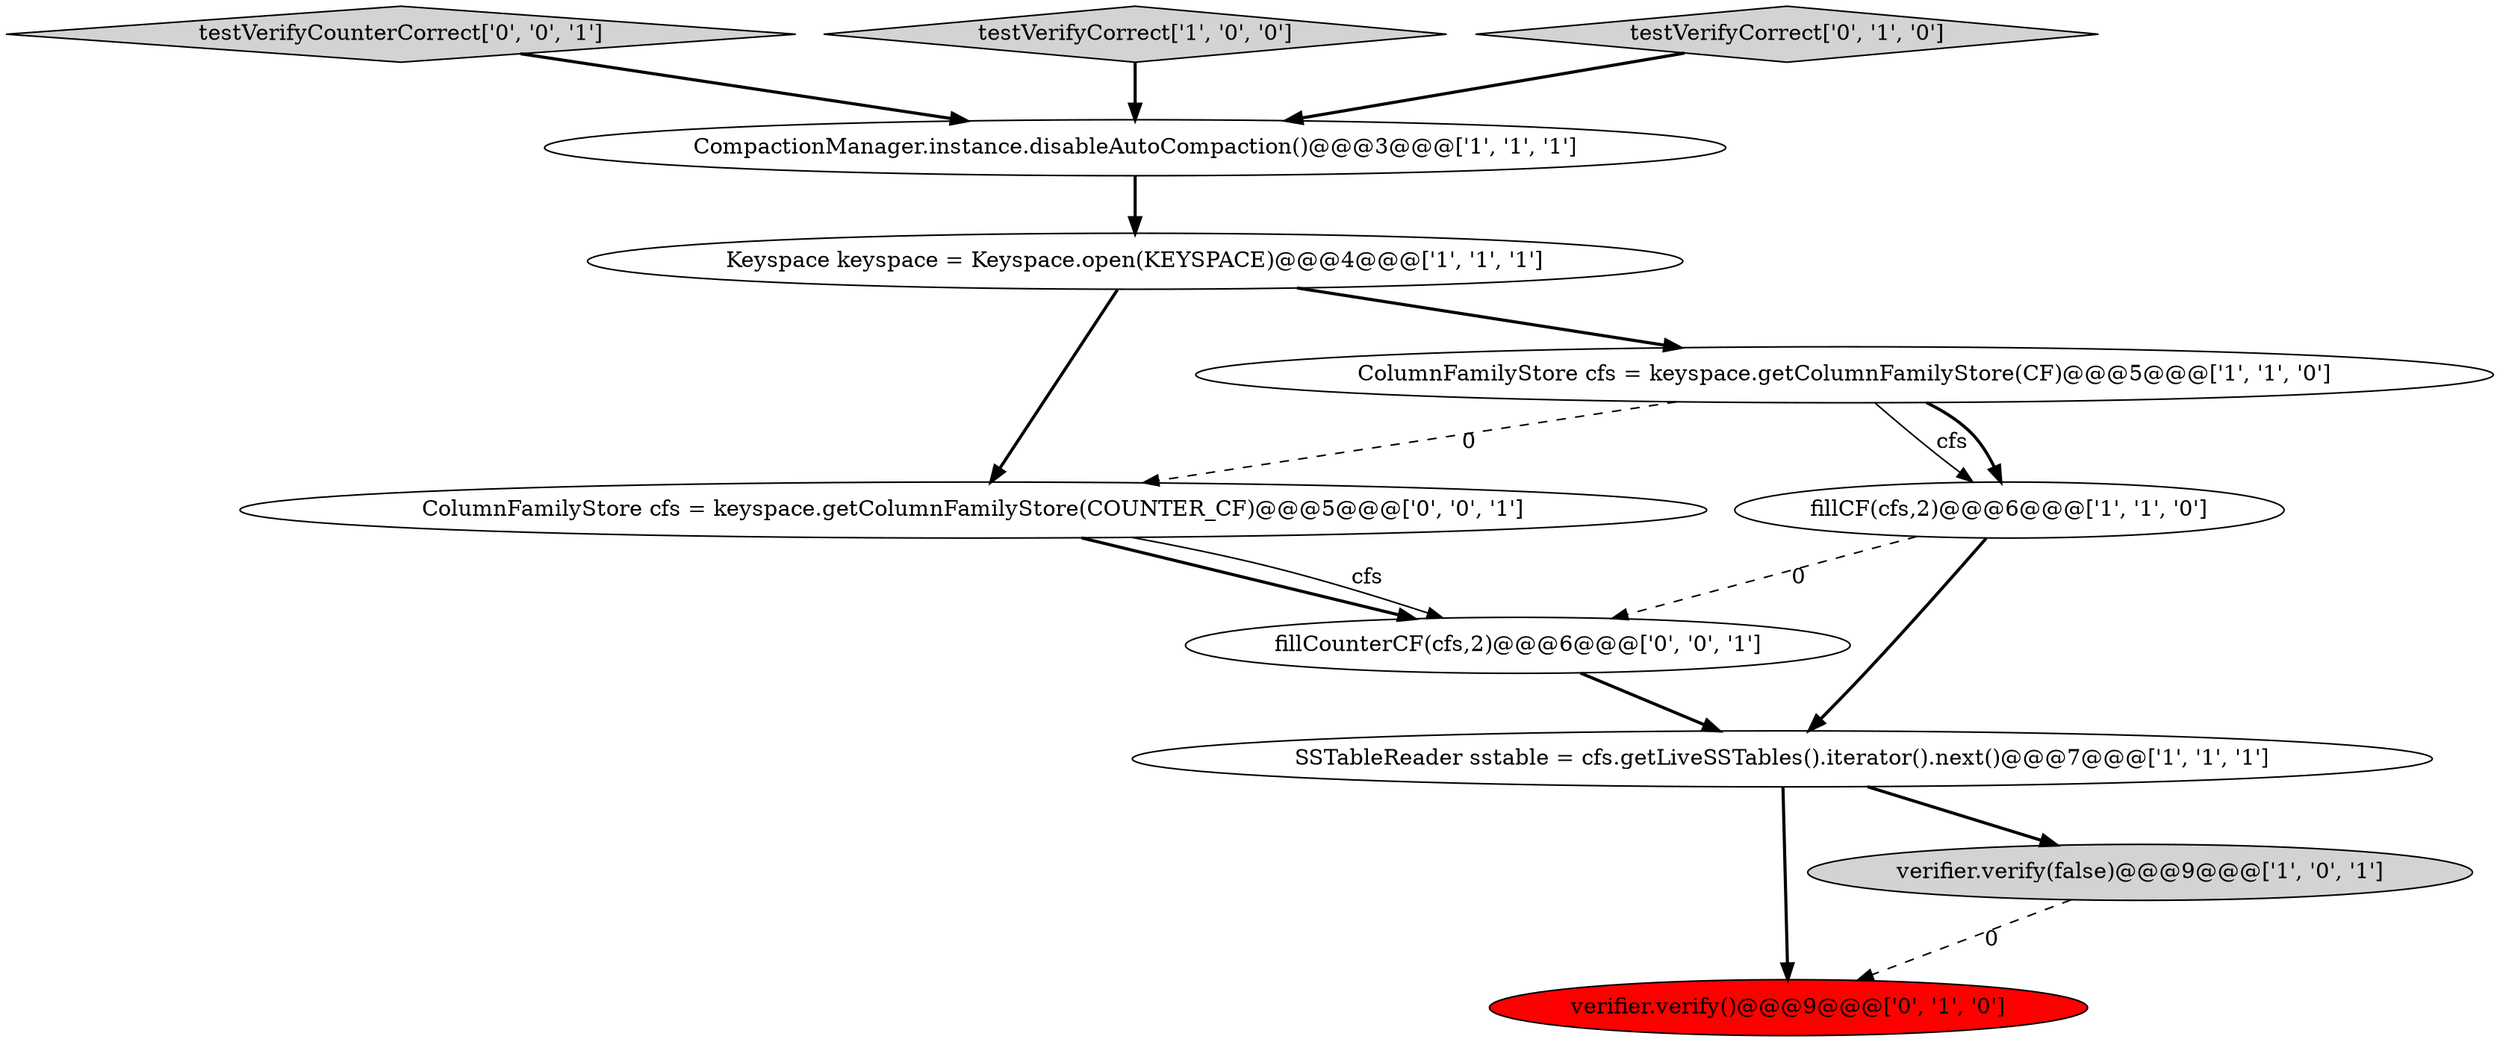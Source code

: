 digraph {
7 [style = filled, label = "verifier.verify()@@@9@@@['0', '1', '0']", fillcolor = red, shape = ellipse image = "AAA1AAABBB2BBB"];
11 [style = filled, label = "ColumnFamilyStore cfs = keyspace.getColumnFamilyStore(COUNTER_CF)@@@5@@@['0', '0', '1']", fillcolor = white, shape = ellipse image = "AAA0AAABBB3BBB"];
3 [style = filled, label = "CompactionManager.instance.disableAutoCompaction()@@@3@@@['1', '1', '1']", fillcolor = white, shape = ellipse image = "AAA0AAABBB1BBB"];
10 [style = filled, label = "testVerifyCounterCorrect['0', '0', '1']", fillcolor = lightgray, shape = diamond image = "AAA0AAABBB3BBB"];
6 [style = filled, label = "testVerifyCorrect['1', '0', '0']", fillcolor = lightgray, shape = diamond image = "AAA0AAABBB1BBB"];
2 [style = filled, label = "SSTableReader sstable = cfs.getLiveSSTables().iterator().next()@@@7@@@['1', '1', '1']", fillcolor = white, shape = ellipse image = "AAA0AAABBB1BBB"];
9 [style = filled, label = "fillCounterCF(cfs,2)@@@6@@@['0', '0', '1']", fillcolor = white, shape = ellipse image = "AAA0AAABBB3BBB"];
0 [style = filled, label = "fillCF(cfs,2)@@@6@@@['1', '1', '0']", fillcolor = white, shape = ellipse image = "AAA0AAABBB1BBB"];
4 [style = filled, label = "Keyspace keyspace = Keyspace.open(KEYSPACE)@@@4@@@['1', '1', '1']", fillcolor = white, shape = ellipse image = "AAA0AAABBB1BBB"];
5 [style = filled, label = "ColumnFamilyStore cfs = keyspace.getColumnFamilyStore(CF)@@@5@@@['1', '1', '0']", fillcolor = white, shape = ellipse image = "AAA0AAABBB1BBB"];
8 [style = filled, label = "testVerifyCorrect['0', '1', '0']", fillcolor = lightgray, shape = diamond image = "AAA0AAABBB2BBB"];
1 [style = filled, label = "verifier.verify(false)@@@9@@@['1', '0', '1']", fillcolor = lightgray, shape = ellipse image = "AAA0AAABBB1BBB"];
6->3 [style = bold, label=""];
10->3 [style = bold, label=""];
2->7 [style = bold, label=""];
0->9 [style = dashed, label="0"];
1->7 [style = dashed, label="0"];
5->0 [style = solid, label="cfs"];
5->0 [style = bold, label=""];
4->11 [style = bold, label=""];
11->9 [style = bold, label=""];
5->11 [style = dashed, label="0"];
9->2 [style = bold, label=""];
4->5 [style = bold, label=""];
3->4 [style = bold, label=""];
2->1 [style = bold, label=""];
0->2 [style = bold, label=""];
8->3 [style = bold, label=""];
11->9 [style = solid, label="cfs"];
}

